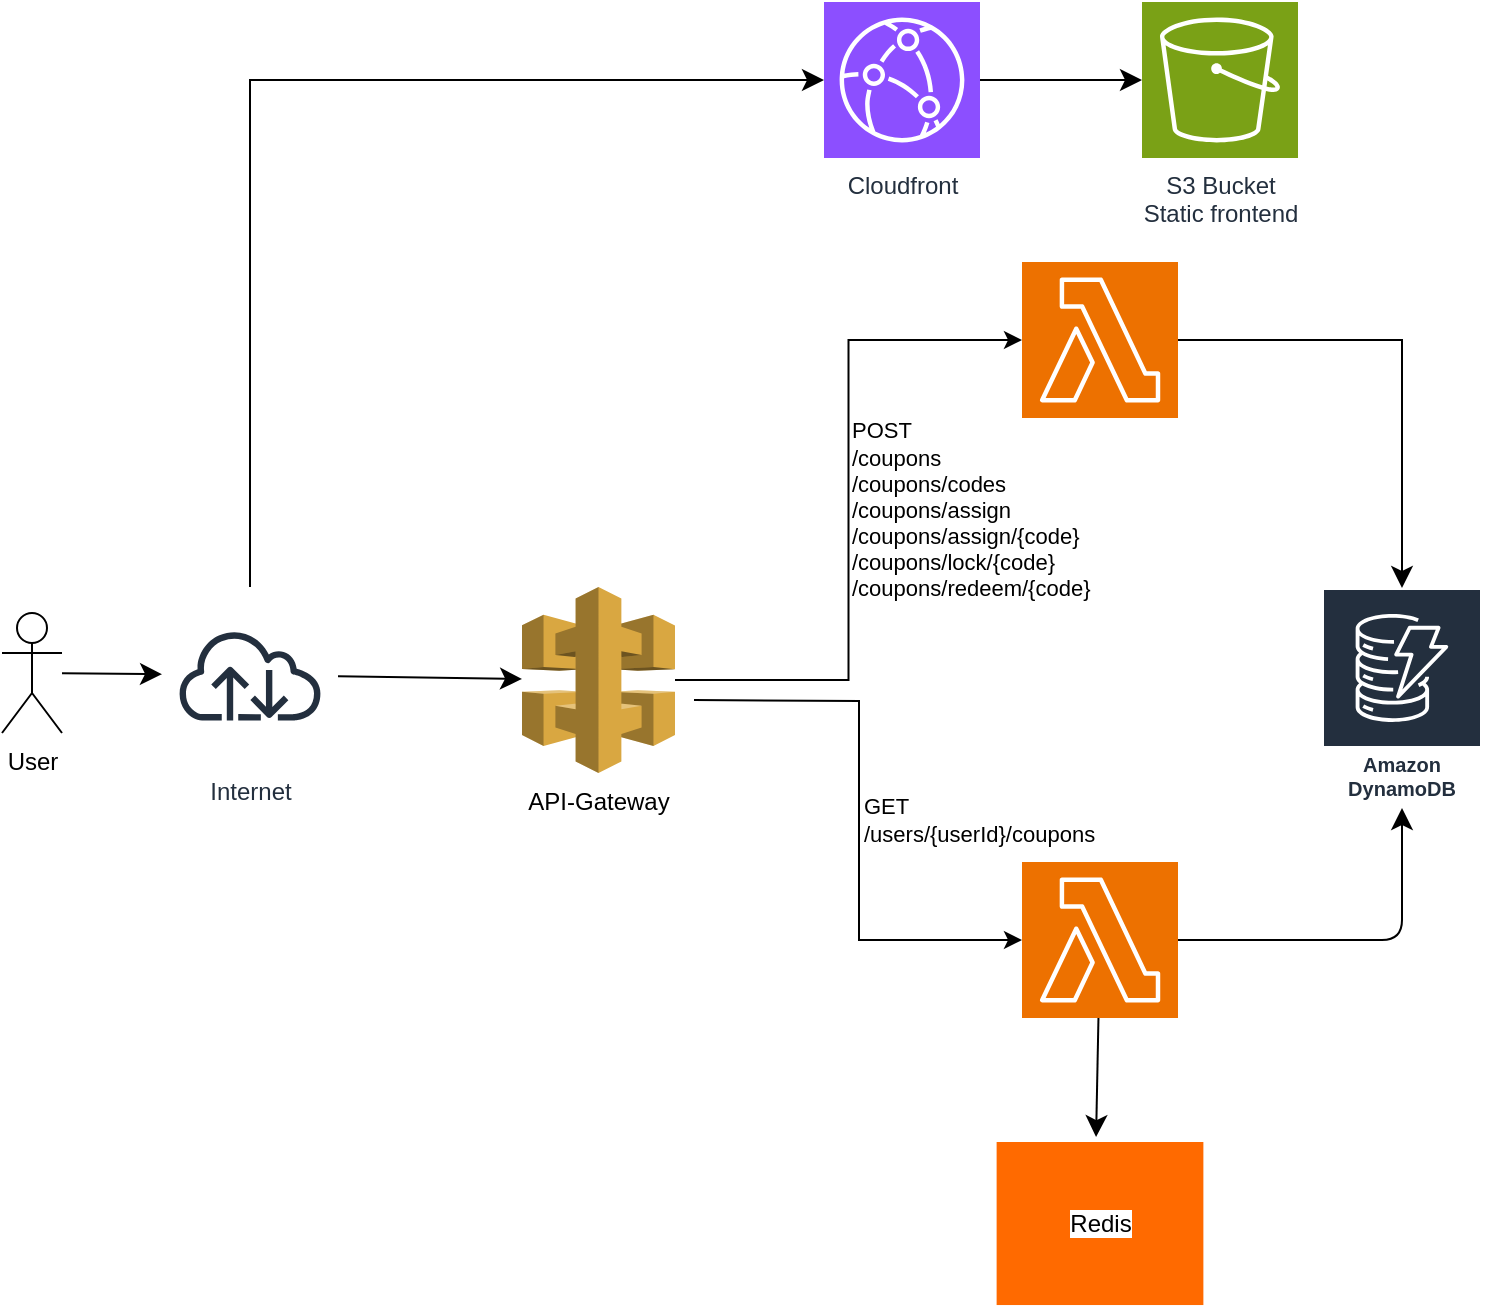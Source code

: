 <mxfile version="26.0.15">
  <diagram name="Page-1" id="c0GzlHpXFvHYHJDYNAJq">
    <mxGraphModel dx="1746" dy="1137" grid="1" gridSize="10" guides="1" tooltips="1" connect="1" arrows="1" fold="1" page="1" pageScale="1" pageWidth="850" pageHeight="1100" math="0" shadow="0">
      <root>
        <mxCell id="0" />
        <mxCell id="1" parent="0" />
        <mxCell id="lfBH8MGV865OJBGisYUV-1" style="edgeStyle=none;curved=1;rounded=0;orthogonalLoop=1;jettySize=auto;html=1;fontSize=12;startSize=8;endSize=8;" edge="1" parent="1" source="9PQg0m4k1Tg9XrvGscLx-2" target="9PQg0m4k1Tg9XrvGscLx-7">
          <mxGeometry relative="1" as="geometry" />
        </mxCell>
        <mxCell id="9PQg0m4k1Tg9XrvGscLx-2" value="User" style="shape=umlActor;verticalLabelPosition=bottom;verticalAlign=top;html=1;outlineConnect=0;" parent="1" vertex="1">
          <mxGeometry x="30" y="325.5" width="30" height="60" as="geometry" />
        </mxCell>
        <mxCell id="9PQg0m4k1Tg9XrvGscLx-3" value="API-Gateway" style="outlineConnect=0;dashed=0;verticalLabelPosition=bottom;verticalAlign=top;align=center;html=1;shape=mxgraph.aws3.api_gateway;fillColor=#D9A741;gradientColor=none;" parent="1" vertex="1">
          <mxGeometry x="290" y="312.5" width="76.5" height="93" as="geometry" />
        </mxCell>
        <mxCell id="lfBH8MGV865OJBGisYUV-7" style="edgeStyle=none;curved=1;rounded=0;orthogonalLoop=1;jettySize=auto;html=1;exitX=1;exitY=0.5;exitDx=0;exitDy=0;exitPerimeter=0;fontSize=12;startSize=8;endSize=8;" edge="1" parent="1" source="9PQg0m4k1Tg9XrvGscLx-6" target="9PQg0m4k1Tg9XrvGscLx-9">
          <mxGeometry relative="1" as="geometry" />
        </mxCell>
        <mxCell id="9PQg0m4k1Tg9XrvGscLx-6" value="Cloudfront" style="sketch=0;points=[[0,0,0],[0.25,0,0],[0.5,0,0],[0.75,0,0],[1,0,0],[0,1,0],[0.25,1,0],[0.5,1,0],[0.75,1,0],[1,1,0],[0,0.25,0],[0,0.5,0],[0,0.75,0],[1,0.25,0],[1,0.5,0],[1,0.75,0]];outlineConnect=0;fontColor=#232F3E;fillColor=#8C4FFF;strokeColor=#ffffff;dashed=0;verticalLabelPosition=bottom;verticalAlign=top;align=center;html=1;fontSize=12;fontStyle=0;aspect=fixed;shape=mxgraph.aws4.resourceIcon;resIcon=mxgraph.aws4.cloudfront;" parent="1" vertex="1">
          <mxGeometry x="441" y="20" width="78" height="78" as="geometry" />
        </mxCell>
        <mxCell id="lfBH8MGV865OJBGisYUV-10" style="edgeStyle=none;curved=1;rounded=0;orthogonalLoop=1;jettySize=auto;html=1;fontSize=12;startSize=8;endSize=8;" edge="1" parent="1" source="9PQg0m4k1Tg9XrvGscLx-7" target="9PQg0m4k1Tg9XrvGscLx-3">
          <mxGeometry relative="1" as="geometry" />
        </mxCell>
        <mxCell id="9PQg0m4k1Tg9XrvGscLx-7" value="Internet" style="sketch=0;outlineConnect=0;fontColor=#232F3E;gradientColor=none;strokeColor=#232F3E;fillColor=#ffffff;dashed=0;verticalLabelPosition=bottom;verticalAlign=top;align=center;html=1;fontSize=12;fontStyle=0;aspect=fixed;shape=mxgraph.aws4.resourceIcon;resIcon=mxgraph.aws4.internet;" parent="1" vertex="1">
          <mxGeometry x="110" y="312.5" width="88" height="88" as="geometry" />
        </mxCell>
        <mxCell id="9PQg0m4k1Tg9XrvGscLx-9" value="S3 Bucket&lt;br&gt;Static frontend" style="sketch=0;points=[[0,0,0],[0.25,0,0],[0.5,0,0],[0.75,0,0],[1,0,0],[0,1,0],[0.25,1,0],[0.5,1,0],[0.75,1,0],[1,1,0],[0,0.25,0],[0,0.5,0],[0,0.75,0],[1,0.25,0],[1,0.5,0],[1,0.75,0]];outlineConnect=0;fontColor=#232F3E;fillColor=#7AA116;strokeColor=#ffffff;dashed=0;verticalLabelPosition=bottom;verticalAlign=top;align=center;html=1;fontSize=12;fontStyle=0;aspect=fixed;shape=mxgraph.aws4.resourceIcon;resIcon=mxgraph.aws4.s3;" parent="1" vertex="1">
          <mxGeometry x="600" y="20" width="78" height="78" as="geometry" />
        </mxCell>
        <mxCell id="lfBH8MGV865OJBGisYUV-23" style="edgeStyle=orthogonalEdgeStyle;rounded=0;orthogonalLoop=1;jettySize=auto;html=1;exitX=1;exitY=0.5;exitDx=0;exitDy=0;exitPerimeter=0;fontSize=12;startSize=8;endSize=8;" edge="1" parent="1" source="9PQg0m4k1Tg9XrvGscLx-10" target="lfBH8MGV865OJBGisYUV-22">
          <mxGeometry relative="1" as="geometry" />
        </mxCell>
        <mxCell id="9PQg0m4k1Tg9XrvGscLx-10" value="" style="sketch=0;points=[[0,0,0],[0.25,0,0],[0.5,0,0],[0.75,0,0],[1,0,0],[0,1,0],[0.25,1,0],[0.5,1,0],[0.75,1,0],[1,1,0],[0,0.25,0],[0,0.5,0],[0,0.75,0],[1,0.25,0],[1,0.5,0],[1,0.75,0]];outlineConnect=0;fontColor=#232F3E;fillColor=#ED7100;strokeColor=#ffffff;dashed=0;verticalLabelPosition=bottom;verticalAlign=top;align=center;html=1;fontSize=12;fontStyle=0;aspect=fixed;shape=mxgraph.aws4.resourceIcon;resIcon=mxgraph.aws4.lambda;" parent="1" vertex="1">
          <mxGeometry x="540" y="150" width="78" height="78" as="geometry" />
        </mxCell>
        <mxCell id="9PQg0m4k1Tg9XrvGscLx-11" value="&lt;div&gt;POST&lt;br&gt;/coupons&lt;/div&gt;&lt;div&gt;/coupons/codes&lt;/div&gt;&lt;div&gt;/coupons/assign&lt;/div&gt;&lt;div&gt;/coupons/assign/{code}&lt;/div&gt;&lt;div&gt;/coupons/lock/{code}&lt;/div&gt;&lt;div&gt;/coupons/redeem/{code}&lt;/div&gt;" style="edgeStyle=orthogonalEdgeStyle;rounded=0;orthogonalLoop=1;jettySize=auto;html=1;entryX=0;entryY=0.5;entryDx=0;entryDy=0;entryPerimeter=0;align=left;" parent="1" source="9PQg0m4k1Tg9XrvGscLx-3" target="9PQg0m4k1Tg9XrvGscLx-10" edge="1">
          <mxGeometry relative="1" as="geometry" />
        </mxCell>
        <mxCell id="lfBH8MGV865OJBGisYUV-25" style="edgeStyle=orthogonalEdgeStyle;rounded=1;orthogonalLoop=1;jettySize=auto;html=1;fontSize=12;startSize=8;endSize=8;" edge="1" parent="1" source="lfBH8MGV865OJBGisYUV-2" target="lfBH8MGV865OJBGisYUV-22">
          <mxGeometry relative="1" as="geometry">
            <mxPoint x="750" y="500" as="targetPoint" />
          </mxGeometry>
        </mxCell>
        <mxCell id="lfBH8MGV865OJBGisYUV-2" value="" style="sketch=0;points=[[0,0,0],[0.25,0,0],[0.5,0,0],[0.75,0,0],[1,0,0],[0,1,0],[0.25,1,0],[0.5,1,0],[0.75,1,0],[1,1,0],[0,0.25,0],[0,0.5,0],[0,0.75,0],[1,0.25,0],[1,0.5,0],[1,0.75,0]];outlineConnect=0;fontColor=#232F3E;fillColor=#ED7100;strokeColor=#ffffff;dashed=0;verticalLabelPosition=bottom;verticalAlign=top;align=center;html=1;fontSize=12;fontStyle=0;aspect=fixed;shape=mxgraph.aws4.resourceIcon;resIcon=mxgraph.aws4.lambda;" vertex="1" parent="1">
          <mxGeometry x="540" y="450" width="78" height="78" as="geometry" />
        </mxCell>
        <mxCell id="lfBH8MGV865OJBGisYUV-6" value="GET &lt;br&gt;/users/{userId}/coupons" style="edgeStyle=orthogonalEdgeStyle;rounded=0;orthogonalLoop=1;jettySize=auto;html=1;align=left;entryX=0;entryY=0.5;entryDx=0;entryDy=0;entryPerimeter=0;" edge="1" parent="1" target="lfBH8MGV865OJBGisYUV-2">
          <mxGeometry relative="1" as="geometry">
            <mxPoint x="376" y="369" as="sourcePoint" />
            <mxPoint x="550" y="199" as="targetPoint" />
          </mxGeometry>
        </mxCell>
        <mxCell id="lfBH8MGV865OJBGisYUV-12" value="&lt;span style=&quot;background-color: light-dark(#ffffff, var(--ge-dark-color, #121212));&quot;&gt;Redis&lt;/span&gt;" style="points=[];aspect=fixed;html=1;align=center;shadow=0;dashed=0;fillColor=#FF6A00;strokeColor=none;shape=mxgraph.alibaba_cloud.redis_kvstore;" vertex="1" parent="1">
          <mxGeometry x="527.31" y="590" width="103.38" height="81.52" as="geometry" />
        </mxCell>
        <mxCell id="lfBH8MGV865OJBGisYUV-14" style="edgeStyle=none;curved=1;rounded=0;orthogonalLoop=1;jettySize=auto;html=1;entryX=0.481;entryY=-0.03;entryDx=0;entryDy=0;entryPerimeter=0;fontSize=12;startSize=8;endSize=8;" edge="1" parent="1" source="lfBH8MGV865OJBGisYUV-2" target="lfBH8MGV865OJBGisYUV-12">
          <mxGeometry relative="1" as="geometry" />
        </mxCell>
        <mxCell id="lfBH8MGV865OJBGisYUV-21" style="edgeStyle=orthogonalEdgeStyle;rounded=0;orthogonalLoop=1;jettySize=auto;html=1;fontSize=12;startSize=8;endSize=8;entryX=0;entryY=0.5;entryDx=0;entryDy=0;entryPerimeter=0;" edge="1" parent="1" source="9PQg0m4k1Tg9XrvGscLx-7" target="9PQg0m4k1Tg9XrvGscLx-6">
          <mxGeometry relative="1" as="geometry">
            <mxPoint x="400" y="70" as="targetPoint" />
            <Array as="points">
              <mxPoint x="154" y="59" />
            </Array>
          </mxGeometry>
        </mxCell>
        <mxCell id="lfBH8MGV865OJBGisYUV-22" value="Amazon DynamoDB" style="sketch=0;outlineConnect=0;fontColor=#232F3E;gradientColor=none;strokeColor=#ffffff;fillColor=#232F3E;dashed=0;verticalLabelPosition=middle;verticalAlign=bottom;align=center;html=1;whiteSpace=wrap;fontSize=10;fontStyle=1;spacing=3;shape=mxgraph.aws4.productIcon;prIcon=mxgraph.aws4.dynamodb;" vertex="1" parent="1">
          <mxGeometry x="690" y="313" width="80" height="110" as="geometry" />
        </mxCell>
      </root>
    </mxGraphModel>
  </diagram>
</mxfile>
